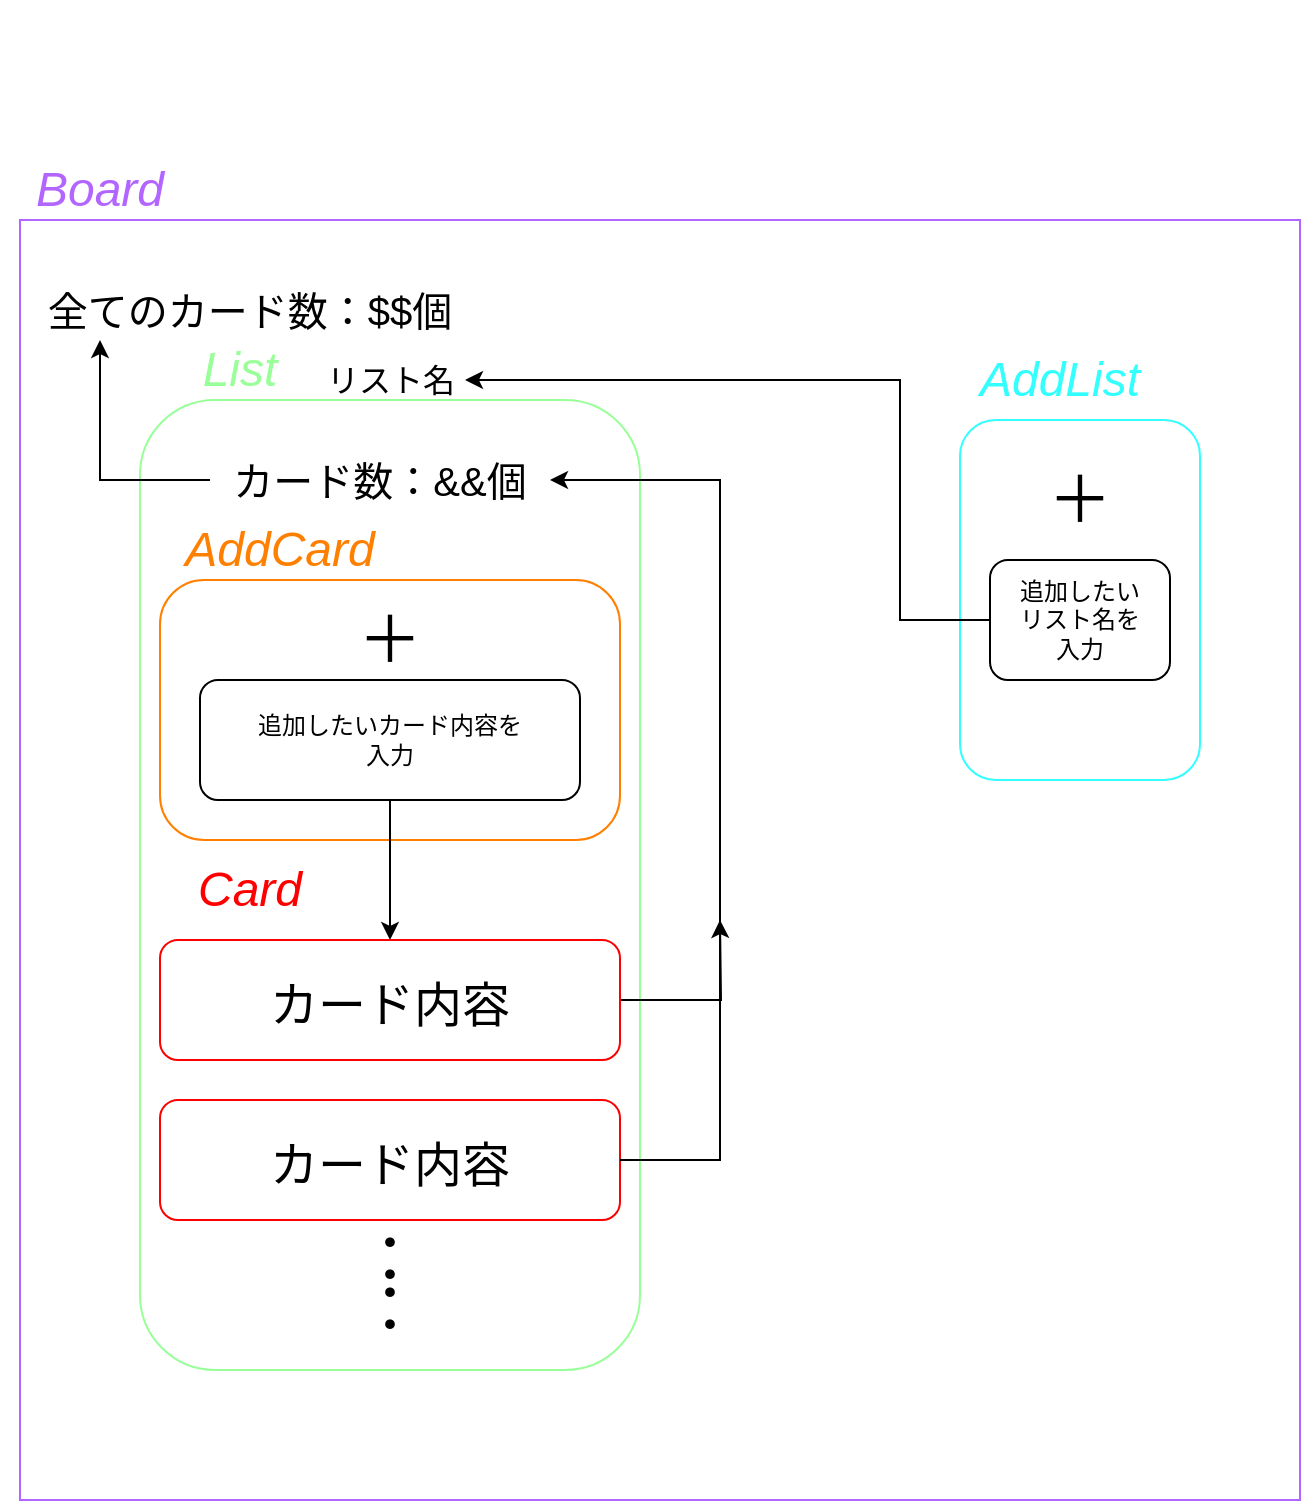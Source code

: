 <mxfile version="13.1.3" pages="2">
    <diagram id="6hGFLwfOUW9BJ-s0fimq" name="Page-1">
        <mxGraphModel dx="726" dy="1908" grid="1" gridSize="10" guides="1" tooltips="1" connect="1" arrows="1" fold="1" page="1" pageScale="1" pageWidth="827" pageHeight="1169" math="0" shadow="0">
            <root>
                <mxCell id="0"/>
                <mxCell id="1" parent="0"/>
                <mxCell id="2" value="" style="rounded=0;whiteSpace=wrap;html=1;strokeColor=#B266FF;" vertex="1" parent="1">
                    <mxGeometry x="120" y="40" width="640" height="640" as="geometry"/>
                </mxCell>
                <mxCell id="3" value="" style="rounded=1;whiteSpace=wrap;html=1;align=center;strokeColor=#33FFFF;" vertex="1" parent="1">
                    <mxGeometry x="590" y="140" width="120" height="180" as="geometry"/>
                </mxCell>
                <mxCell id="7" value="&lt;font style=&quot;font-size: 24px&quot;&gt;AddList&lt;/font&gt;" style="text;html=1;strokeColor=none;fillColor=none;align=center;verticalAlign=middle;whiteSpace=wrap;rounded=0;fontStyle=2;fontColor=#33FFFF;" vertex="1" parent="1">
                    <mxGeometry x="590" y="95" width="100" height="50" as="geometry"/>
                </mxCell>
                <mxCell id="pBgxxnoxy0UgBzykKoDL-83" style="edgeStyle=orthogonalEdgeStyle;rounded=0;orthogonalLoop=1;jettySize=auto;html=1;entryX=1;entryY=0.5;entryDx=0;entryDy=0;fontSize=32;fontColor=#FFFFFF;" edge="1" parent="1" source="8" target="13">
                    <mxGeometry relative="1" as="geometry">
                        <Array as="points">
                            <mxPoint x="560" y="240"/>
                            <mxPoint x="560" y="120"/>
                        </Array>
                    </mxGeometry>
                </mxCell>
                <mxCell id="8" value="追加したい&lt;br&gt;リスト名を&lt;br&gt;入力" style="rounded=1;whiteSpace=wrap;html=1;" vertex="1" parent="1">
                    <mxGeometry x="605" y="210" width="90" height="60" as="geometry"/>
                </mxCell>
                <mxCell id="9" value="＋" style="text;html=1;strokeColor=none;fillColor=none;align=center;verticalAlign=middle;whiteSpace=wrap;rounded=0;fontSize=32;" vertex="1" parent="1">
                    <mxGeometry x="630" y="170" width="40" height="20" as="geometry"/>
                </mxCell>
                <mxCell id="12" value="" style="rounded=1;whiteSpace=wrap;html=1;fontSize=32;strokeColor=#99FF99;" vertex="1" parent="1">
                    <mxGeometry x="180" y="130" width="250" height="485" as="geometry"/>
                </mxCell>
                <mxCell id="13" value="&lt;font style=&quot;font-size: 16px&quot;&gt;リスト名&lt;/font&gt;" style="text;html=1;strokeColor=none;fillColor=none;align=center;verticalAlign=middle;whiteSpace=wrap;rounded=0;fontSize=16;" vertex="1" parent="1">
                    <mxGeometry x="267.5" y="110" width="75" height="20" as="geometry"/>
                </mxCell>
                <mxCell id="14" value="&lt;font style=&quot;font-size: 24px&quot;&gt;List&lt;/font&gt;" style="text;html=1;strokeColor=none;fillColor=none;align=center;verticalAlign=middle;whiteSpace=wrap;rounded=0;fontStyle=2;fontColor=#99FF99;" vertex="1" parent="1">
                    <mxGeometry x="180" y="90" width="100" height="50" as="geometry"/>
                </mxCell>
                <mxCell id="pBgxxnoxy0UgBzykKoDL-66" style="edgeStyle=orthogonalEdgeStyle;rounded=0;orthogonalLoop=1;jettySize=auto;html=1;fontSize=16;fontColor=#FF0000;" edge="1" parent="1" source="15">
                    <mxGeometry relative="1" as="geometry">
                        <mxPoint x="470" y="390" as="targetPoint"/>
                    </mxGeometry>
                </mxCell>
                <mxCell id="15" value="&lt;font style=&quot;font-size: 24px&quot;&gt;カード内容&lt;/font&gt;" style="rounded=1;whiteSpace=wrap;html=1;fontSize=32;strokeColor=#FF0000;" vertex="1" parent="1">
                    <mxGeometry x="190" y="400" width="230" height="60" as="geometry"/>
                </mxCell>
                <mxCell id="18" value="＋" style="text;html=1;strokeColor=none;fillColor=none;align=center;verticalAlign=middle;whiteSpace=wrap;rounded=0;fontSize=32;" vertex="1" parent="1">
                    <mxGeometry x="280" y="230" width="40" height="20" as="geometry"/>
                </mxCell>
                <mxCell id="pBgxxnoxy0UgBzykKoDL-70" style="edgeStyle=orthogonalEdgeStyle;rounded=0;orthogonalLoop=1;jettySize=auto;html=1;fontSize=16;fontColor=#FF0000;" edge="1" parent="1" source="20">
                    <mxGeometry relative="1" as="geometry">
                        <mxPoint x="160" y="100" as="targetPoint"/>
                        <Array as="points">
                            <mxPoint x="160" y="170"/>
                        </Array>
                    </mxGeometry>
                </mxCell>
                <mxCell id="20" value="カード数：&amp;amp;&amp;amp;個" style="text;html=1;strokeColor=none;fillColor=none;align=center;verticalAlign=middle;whiteSpace=wrap;rounded=0;fontSize=20;" vertex="1" parent="1">
                    <mxGeometry x="215" y="160" width="170" height="20" as="geometry"/>
                </mxCell>
                <mxCell id="23" value="" style="rounded=1;whiteSpace=wrap;html=1;align=center;arcSize=17;strokeColor=#FF8000;" vertex="1" parent="1">
                    <mxGeometry x="190" y="220" width="230" height="130" as="geometry"/>
                </mxCell>
                <mxCell id="pBgxxnoxy0UgBzykKoDL-54" style="edgeStyle=orthogonalEdgeStyle;rounded=0;orthogonalLoop=1;jettySize=auto;html=1;fontSize=16;fontColor=#FF0000;" edge="1" parent="1" source="24" target="15">
                    <mxGeometry relative="1" as="geometry"/>
                </mxCell>
                <mxCell id="24" value="追加したいカード内容を&lt;br&gt;入力" style="rounded=1;whiteSpace=wrap;html=1;" vertex="1" parent="1">
                    <mxGeometry x="210" y="270" width="190" height="60" as="geometry"/>
                </mxCell>
                <mxCell id="26" style="edgeStyle=orthogonalEdgeStyle;rounded=0;orthogonalLoop=1;jettySize=auto;html=1;exitX=0.5;exitY=1;exitDx=0;exitDy=0;fontSize=16;" edge="1" parent="1" source="23" target="23">
                    <mxGeometry relative="1" as="geometry"/>
                </mxCell>
                <mxCell id="27" style="edgeStyle=orthogonalEdgeStyle;rounded=0;orthogonalLoop=1;jettySize=auto;html=1;exitX=0.5;exitY=1;exitDx=0;exitDy=0;fontSize=16;" edge="1" parent="1">
                    <mxGeometry relative="1" as="geometry">
                        <mxPoint x="300" y="250" as="sourcePoint"/>
                        <mxPoint x="300" y="250" as="targetPoint"/>
                    </mxGeometry>
                </mxCell>
                <mxCell id="34" value="＋" style="text;html=1;strokeColor=none;fillColor=none;align=center;verticalAlign=middle;whiteSpace=wrap;rounded=0;fontSize=32;" vertex="1" parent="1">
                    <mxGeometry x="285" y="240" width="40" height="20" as="geometry"/>
                </mxCell>
                <mxCell id="37" value="&lt;font style=&quot;font-size: 24px&quot;&gt;カード内容&lt;/font&gt;" style="rounded=1;whiteSpace=wrap;html=1;fontSize=32;strokeColor=#FF0000;" vertex="1" parent="1">
                    <mxGeometry x="190" y="480" width="230" height="60" as="geometry"/>
                </mxCell>
                <mxCell id="39" value="&lt;font style=&quot;font-size: 32px&quot;&gt;：&lt;/font&gt;" style="text;html=1;strokeColor=none;fillColor=none;align=center;verticalAlign=middle;whiteSpace=wrap;rounded=0;fontSize=16;" vertex="1" parent="1">
                    <mxGeometry x="285" y="550" width="40" height="20" as="geometry"/>
                </mxCell>
                <mxCell id="40" value="&lt;font style=&quot;font-size: 32px&quot;&gt;：&lt;/font&gt;" style="text;html=1;strokeColor=none;fillColor=none;align=center;verticalAlign=middle;whiteSpace=wrap;rounded=0;fontSize=16;" vertex="1" parent="1">
                    <mxGeometry x="285" y="574.5" width="40" height="20" as="geometry"/>
                </mxCell>
                <mxCell id="41" value="&lt;span style=&quot;font-size: 24px&quot;&gt;AddCard&lt;/span&gt;" style="text;html=1;strokeColor=none;fillColor=none;align=center;verticalAlign=middle;whiteSpace=wrap;rounded=0;fontStyle=2;fontColor=#FF8000;" vertex="1" parent="1">
                    <mxGeometry x="200" y="180" width="100" height="50" as="geometry"/>
                </mxCell>
                <mxCell id="42" value="&lt;span style=&quot;font-size: 24px&quot;&gt;Card&lt;/span&gt;" style="text;html=1;strokeColor=none;fillColor=none;align=center;verticalAlign=middle;whiteSpace=wrap;rounded=0;fontStyle=2;fontColor=#FF0000;" vertex="1" parent="1">
                    <mxGeometry x="185" y="350" width="100" height="50" as="geometry"/>
                </mxCell>
                <mxCell id="43" value="&lt;span style=&quot;font-size: 24px&quot;&gt;&lt;font color=&quot;#b266ff&quot;&gt;Board&lt;/font&gt;&lt;/span&gt;" style="text;html=1;strokeColor=none;fillColor=none;align=center;verticalAlign=middle;whiteSpace=wrap;rounded=0;fontStyle=2;fontColor=#4C0099;" vertex="1" parent="1">
                    <mxGeometry x="110" width="100" height="50" as="geometry"/>
                </mxCell>
                <mxCell id="R17lsfV_GQE5l_NG5a5P-48" value="&lt;font color=&quot;#ffffff&quot; style=&quot;font-size: 34px&quot;&gt;…&lt;/font&gt;" style="text;html=1;strokeColor=none;fillColor=none;align=center;verticalAlign=middle;whiteSpace=wrap;rounded=0;fontSize=16;fontColor=#FF0000;" vertex="1" parent="1">
                    <mxGeometry x="520" y="340" width="40" height="50" as="geometry"/>
                </mxCell>
                <mxCell id="pBgxxnoxy0UgBzykKoDL-47" value="&lt;font color=&quot;#ffffff&quot; style=&quot;font-size: 34px&quot;&gt;…&lt;/font&gt;" style="text;html=1;strokeColor=none;fillColor=none;align=center;verticalAlign=middle;whiteSpace=wrap;rounded=0;fontSize=16;fontColor=#FF0000;" vertex="1" parent="1">
                    <mxGeometry x="490" y="340" width="30" height="50" as="geometry"/>
                </mxCell>
                <mxCell id="pBgxxnoxy0UgBzykKoDL-55" value="全てのカード数：$$個" style="text;html=1;strokeColor=none;fillColor=none;align=center;verticalAlign=middle;whiteSpace=wrap;rounded=0;fontSize=20;" vertex="1" parent="1">
                    <mxGeometry x="110" y="75" width="250" height="20" as="geometry"/>
                </mxCell>
                <mxCell id="pBgxxnoxy0UgBzykKoDL-65" style="edgeStyle=orthogonalEdgeStyle;rounded=0;orthogonalLoop=1;jettySize=auto;html=1;fontSize=16;fontColor=#FF0000;entryX=1;entryY=0.5;entryDx=0;entryDy=0;" edge="1" parent="1" source="37" target="20">
                    <mxGeometry relative="1" as="geometry">
                        <Array as="points">
                            <mxPoint x="470" y="510"/>
                            <mxPoint x="470" y="170"/>
                        </Array>
                    </mxGeometry>
                </mxCell>
                <mxCell id="pBgxxnoxy0UgBzykKoDL-72" value="&lt;font style=&quot;font-size: 24px&quot;&gt;×&lt;/font&gt;" style="text;html=1;strokeColor=none;fillColor=none;align=center;verticalAlign=middle;whiteSpace=wrap;rounded=0;fontSize=32;fontColor=#FFFFFF;" vertex="1" parent="1">
                    <mxGeometry x="385" y="400" width="40" height="20" as="geometry"/>
                </mxCell>
                <mxCell id="pBgxxnoxy0UgBzykKoDL-73" style="edgeStyle=orthogonalEdgeStyle;rounded=0;orthogonalLoop=1;jettySize=auto;html=1;exitX=0.5;exitY=1;exitDx=0;exitDy=0;fontSize=32;fontColor=#FFFFFF;" edge="1" parent="1" source="pBgxxnoxy0UgBzykKoDL-72" target="pBgxxnoxy0UgBzykKoDL-72">
                    <mxGeometry relative="1" as="geometry"/>
                </mxCell>
                <mxCell id="pBgxxnoxy0UgBzykKoDL-77" value="&lt;font style=&quot;font-size: 24px&quot;&gt;×&lt;/font&gt;" style="text;html=1;strokeColor=none;fillColor=none;align=center;verticalAlign=middle;whiteSpace=wrap;rounded=0;fontSize=32;fontColor=#FFFFFF;" vertex="1" parent="1">
                    <mxGeometry x="385" y="480" width="40" height="20" as="geometry"/>
                </mxCell>
                <mxCell id="pBgxxnoxy0UgBzykKoDL-84" value="&lt;font style=&quot;font-size: 24px&quot;&gt;×&lt;/font&gt;" style="text;html=1;strokeColor=none;fillColor=none;align=center;verticalAlign=middle;whiteSpace=wrap;rounded=0;fontSize=32;fontColor=#FFFFFF;" vertex="1" parent="1">
                    <mxGeometry x="380" y="130" width="40" height="20" as="geometry"/>
                </mxCell>
                <mxCell id="pBgxxnoxy0UgBzykKoDL-89" value="設計図" style="text;html=1;strokeColor=none;fillColor=none;align=center;verticalAlign=middle;whiteSpace=wrap;rounded=0;fontSize=40;fontColor=#FFFFFF;fontStyle=1" vertex="1" parent="1">
                    <mxGeometry x="370" y="-70" width="140" height="70" as="geometry"/>
                </mxCell>
            </root>
        </mxGraphModel>
    </diagram>
    <diagram id="Ul_J5uTE7_VYurHrRib9" name="Page-2">
        <mxGraphModel dx="726" dy="739" grid="1" gridSize="10" guides="1" tooltips="1" connect="1" arrows="1" fold="1" page="1" pageScale="1" pageWidth="827" pageHeight="1169" math="0" shadow="0">
            <root>
                <mxCell id="_V54p3GNZS-uftt1uzbo-0"/>
                <mxCell id="_V54p3GNZS-uftt1uzbo-1" parent="_V54p3GNZS-uftt1uzbo-0"/>
            </root>
        </mxGraphModel>
    </diagram>
</mxfile>